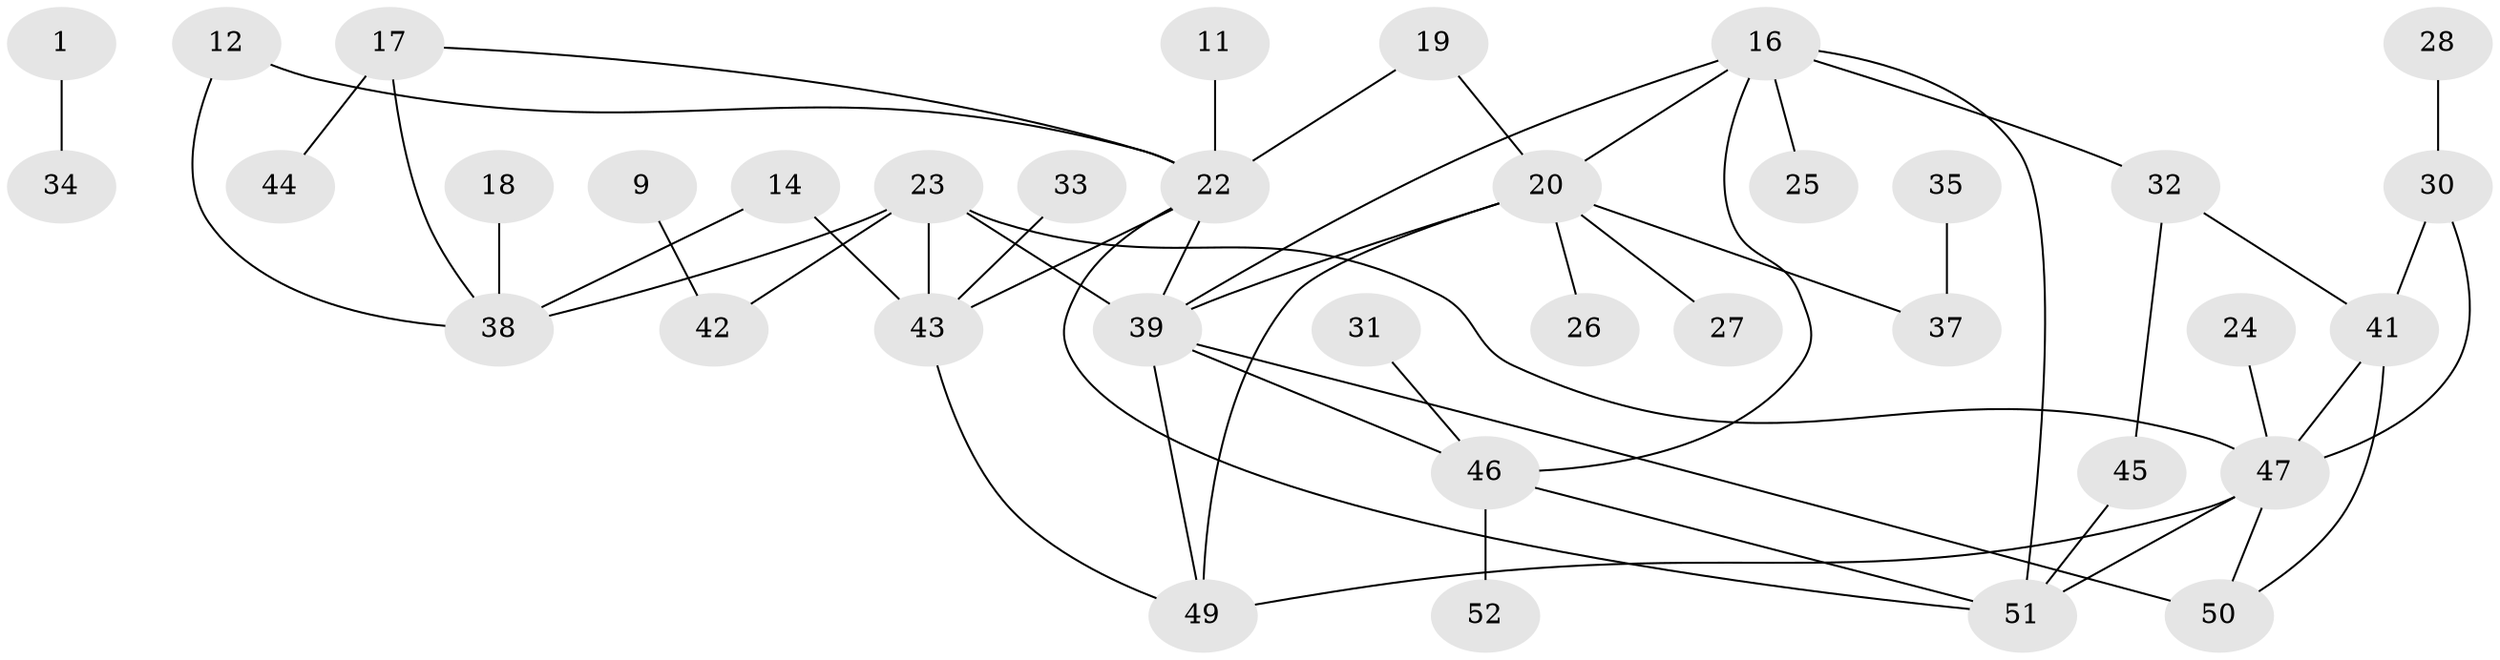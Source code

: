// original degree distribution, {3: 0.18269230769230768, 1: 0.27884615384615385, 0: 0.1346153846153846, 2: 0.23076923076923078, 5: 0.04807692307692308, 4: 0.11538461538461539, 7: 0.009615384615384616}
// Generated by graph-tools (version 1.1) at 2025/49/03/09/25 03:49:04]
// undirected, 37 vertices, 53 edges
graph export_dot {
graph [start="1"]
  node [color=gray90,style=filled];
  1;
  9;
  11;
  12;
  14;
  16;
  17;
  18;
  19;
  20;
  22;
  23;
  24;
  25;
  26;
  27;
  28;
  30;
  31;
  32;
  33;
  34;
  35;
  37;
  38;
  39;
  41;
  42;
  43;
  44;
  45;
  46;
  47;
  49;
  50;
  51;
  52;
  1 -- 34 [weight=1.0];
  9 -- 42 [weight=1.0];
  11 -- 22 [weight=1.0];
  12 -- 22 [weight=1.0];
  12 -- 38 [weight=1.0];
  14 -- 38 [weight=1.0];
  14 -- 43 [weight=1.0];
  16 -- 20 [weight=1.0];
  16 -- 25 [weight=1.0];
  16 -- 32 [weight=1.0];
  16 -- 39 [weight=1.0];
  16 -- 46 [weight=1.0];
  16 -- 51 [weight=1.0];
  17 -- 22 [weight=1.0];
  17 -- 38 [weight=1.0];
  17 -- 44 [weight=1.0];
  18 -- 38 [weight=1.0];
  19 -- 20 [weight=1.0];
  19 -- 22 [weight=1.0];
  20 -- 26 [weight=1.0];
  20 -- 27 [weight=1.0];
  20 -- 37 [weight=1.0];
  20 -- 39 [weight=2.0];
  20 -- 49 [weight=1.0];
  22 -- 39 [weight=1.0];
  22 -- 43 [weight=1.0];
  22 -- 51 [weight=1.0];
  23 -- 38 [weight=1.0];
  23 -- 39 [weight=1.0];
  23 -- 42 [weight=1.0];
  23 -- 43 [weight=1.0];
  23 -- 47 [weight=1.0];
  24 -- 47 [weight=1.0];
  28 -- 30 [weight=1.0];
  30 -- 41 [weight=1.0];
  30 -- 47 [weight=1.0];
  31 -- 46 [weight=1.0];
  32 -- 41 [weight=1.0];
  32 -- 45 [weight=1.0];
  33 -- 43 [weight=1.0];
  35 -- 37 [weight=1.0];
  39 -- 46 [weight=1.0];
  39 -- 49 [weight=1.0];
  39 -- 50 [weight=2.0];
  41 -- 47 [weight=1.0];
  41 -- 50 [weight=1.0];
  43 -- 49 [weight=1.0];
  45 -- 51 [weight=1.0];
  46 -- 51 [weight=1.0];
  46 -- 52 [weight=1.0];
  47 -- 49 [weight=1.0];
  47 -- 50 [weight=1.0];
  47 -- 51 [weight=1.0];
}
